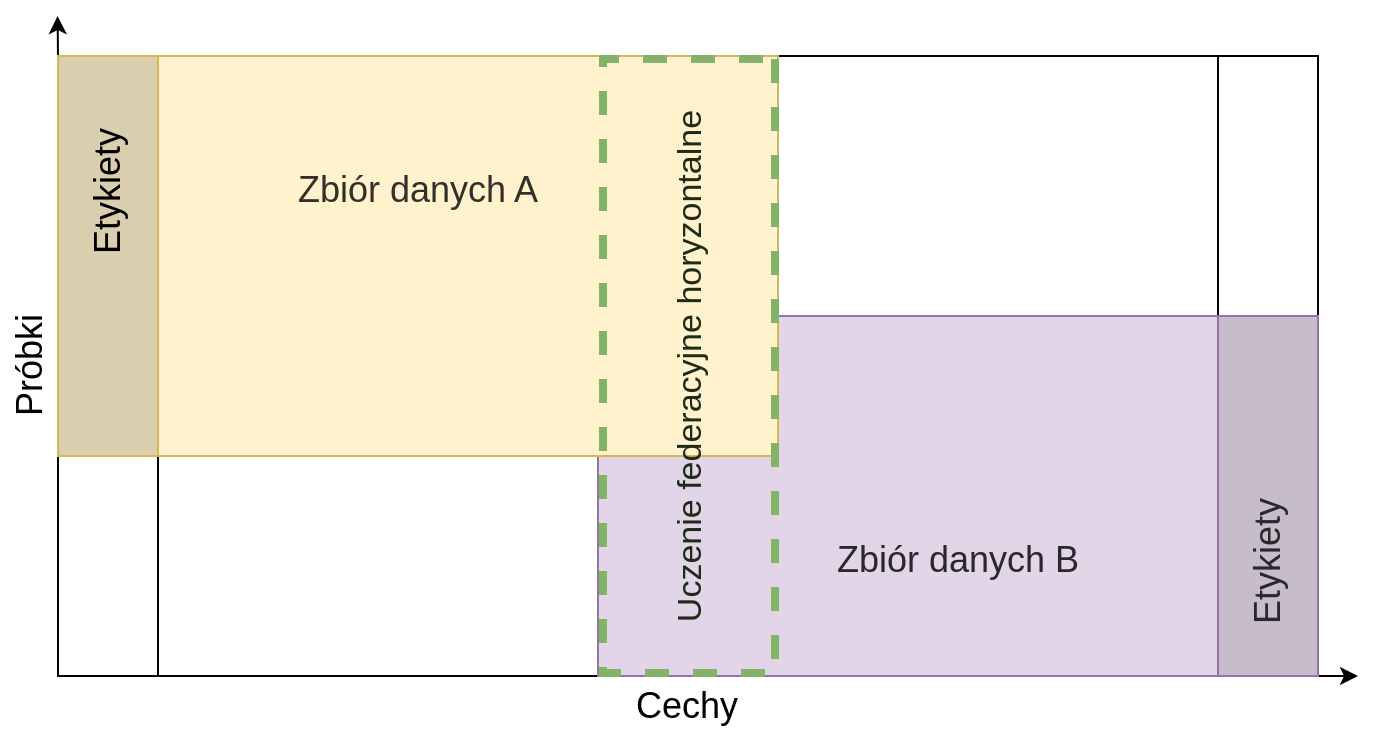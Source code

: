 <mxfile version="17.1.3" type="device"><diagram id="V3tsCqq8QKIaEwVYqXRp" name="Page-1"><mxGraphModel dx="949" dy="547" grid="1" gridSize="10" guides="1" tooltips="1" connect="1" arrows="1" fold="1" page="1" pageScale="1" pageWidth="827" pageHeight="1169" math="0" shadow="0"><root><mxCell id="0"/><mxCell id="1" parent="0"/><mxCell id="Po3UAP2UEHaN24MB34Bt-5" value="" style="rounded=0;whiteSpace=wrap;html=1;glass=0;fontSize=18;strokeColor=#050505;" vertex="1" parent="1"><mxGeometry x="99" y="170" width="630" height="310" as="geometry"/></mxCell><mxCell id="Po3UAP2UEHaN24MB34Bt-14" value="" style="rounded=0;whiteSpace=wrap;html=1;glass=0;fontSize=18;direction=south;rotation=270;" vertex="1" parent="1"><mxGeometry x="549" y="300" width="310" height="50" as="geometry"/></mxCell><mxCell id="Po3UAP2UEHaN24MB34Bt-13" value="" style="rounded=0;whiteSpace=wrap;html=1;glass=0;fontSize=18;direction=south;rotation=270;" vertex="1" parent="1"><mxGeometry x="-31" y="300" width="310" height="50" as="geometry"/></mxCell><mxCell id="Po3UAP2UEHaN24MB34Bt-2" value="&lt;font style=&quot;font-size: 18px&quot; color=&quot;#2a282b&quot;&gt;&lt;br&gt;&lt;br&gt;&lt;br&gt;Zbiór danych B&lt;/font&gt;" style="rounded=0;whiteSpace=wrap;html=1;fillColor=#E1D5E7;strokeColor=#9673A6;fontSize=17;" vertex="1" parent="1"><mxGeometry x="369" y="300" width="360" height="180" as="geometry"/></mxCell><mxCell id="Po3UAP2UEHaN24MB34Bt-1" value="&lt;font style=&quot;font-size: 18px&quot;&gt;&lt;font color=&quot;#333029&quot;&gt;Zbiór danych A&lt;br&gt;&lt;br&gt;&lt;br&gt;&lt;/font&gt;&lt;br&gt;&lt;/font&gt;" style="rounded=0;whiteSpace=wrap;html=1;fillColor=#FFF2CC;strokeColor=#d6b656;gradientColor=none;glass=0;" vertex="1" parent="1"><mxGeometry x="99" y="170" width="360" height="200" as="geometry"/></mxCell><mxCell id="Po3UAP2UEHaN24MB34Bt-9" style="edgeStyle=orthogonalEdgeStyle;rounded=0;orthogonalLoop=1;jettySize=auto;html=1;exitX=0;exitY=0;exitDx=0;exitDy=0;fontSize=18;" edge="1" parent="1" source="Po3UAP2UEHaN24MB34Bt-3"><mxGeometry relative="1" as="geometry"><mxPoint x="98.8" y="150" as="targetPoint"/></mxGeometry></mxCell><mxCell id="Po3UAP2UEHaN24MB34Bt-3" value="&amp;nbsp; &amp;nbsp; &amp;nbsp; &amp;nbsp; &amp;nbsp; &amp;nbsp; &amp;nbsp;Etykiety" style="rounded=0;whiteSpace=wrap;html=1;glass=0;fontSize=18;fillColor=#D9CEAE;strokeColor=#d6b656;direction=south;rotation=270;" vertex="1" parent="1"><mxGeometry x="24" y="245" width="200" height="50" as="geometry"/></mxCell><mxCell id="Po3UAP2UEHaN24MB34Bt-10" style="edgeStyle=orthogonalEdgeStyle;rounded=0;orthogonalLoop=1;jettySize=auto;html=1;exitX=1;exitY=1;exitDx=0;exitDy=0;fontSize=18;" edge="1" parent="1" source="Po3UAP2UEHaN24MB34Bt-4"><mxGeometry relative="1" as="geometry"><mxPoint x="749" y="480.2" as="targetPoint"/></mxGeometry></mxCell><mxCell id="Po3UAP2UEHaN24MB34Bt-4" value="&lt;font color=&quot;#2a282b&quot;&gt;Etykiety&amp;nbsp; &amp;nbsp; &amp;nbsp; &amp;nbsp; &amp;nbsp; &amp;nbsp; &amp;nbsp;&lt;/font&gt;" style="rounded=0;whiteSpace=wrap;html=1;glass=0;fontSize=18;fillColor=#C7BCCC;strokeColor=#9673A6;rotation=270;direction=south;" vertex="1" parent="1"><mxGeometry x="614" y="365" width="180" height="50" as="geometry"/></mxCell><mxCell id="Po3UAP2UEHaN24MB34Bt-11" value="Cechy" style="text;html=1;align=center;verticalAlign=middle;resizable=0;points=[];autosize=1;strokeColor=none;fillColor=none;fontSize=18;" vertex="1" parent="1"><mxGeometry x="378" y="480" width="70" height="30" as="geometry"/></mxCell><mxCell id="Po3UAP2UEHaN24MB34Bt-12" value="Próbki" style="text;html=1;align=center;verticalAlign=middle;resizable=0;points=[];autosize=1;strokeColor=none;fillColor=none;fontSize=18;rotation=270;" vertex="1" parent="1"><mxGeometry x="50" y="310" width="70" height="30" as="geometry"/></mxCell><mxCell id="Po3UAP2UEHaN24MB34Bt-15" value="&lt;span lang=&quot;PL&quot; style=&quot;line-height: 16.8px&quot;&gt;&lt;font style=&quot;font-size: 17px&quot; color=&quot;#1f2b19&quot;&gt;Uczenie federacyjne horyzontalne&lt;/font&gt;&lt;/span&gt;&lt;span style=&quot;font-size: medium&quot;&gt;&lt;/span&gt;" style="rounded=0;whiteSpace=wrap;html=1;glass=0;fontSize=18;dashed=1;strokeWidth=4;shadow=0;sketch=0;gradientColor=none;gradientDirection=west;fillColor=none;strokeColor=#82B366;fontColor=#82B366;direction=west;rotation=270;" vertex="1" parent="1"><mxGeometry x="261" y="282" width="307" height="86" as="geometry"/></mxCell></root></mxGraphModel></diagram></mxfile>